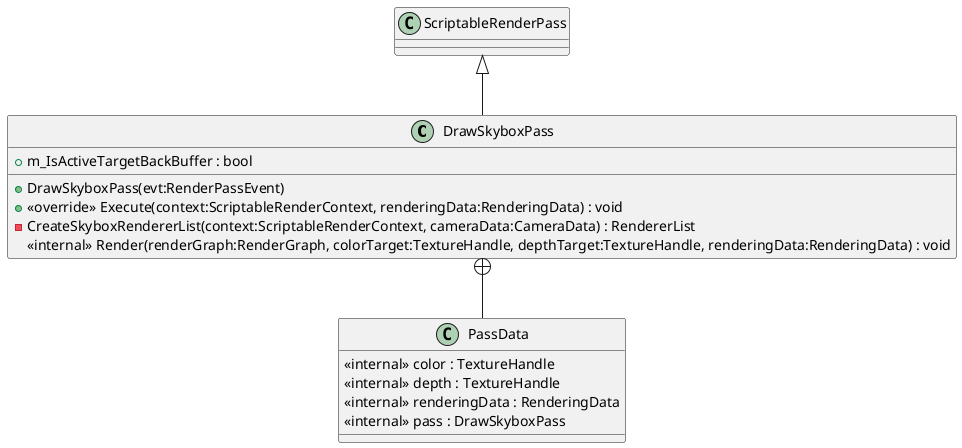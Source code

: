 @startuml
class DrawSkyboxPass {
    + m_IsActiveTargetBackBuffer : bool
    + DrawSkyboxPass(evt:RenderPassEvent)
    + <<override>> Execute(context:ScriptableRenderContext, renderingData:RenderingData) : void
    - CreateSkyboxRendererList(context:ScriptableRenderContext, cameraData:CameraData) : RendererList
    <<internal>> Render(renderGraph:RenderGraph, colorTarget:TextureHandle, depthTarget:TextureHandle, renderingData:RenderingData) : void
}
class PassData {
    <<internal>> color : TextureHandle
    <<internal>> depth : TextureHandle
    <<internal>> renderingData : RenderingData
    <<internal>> pass : DrawSkyboxPass
}
ScriptableRenderPass <|-- DrawSkyboxPass
DrawSkyboxPass +-- PassData
@enduml
